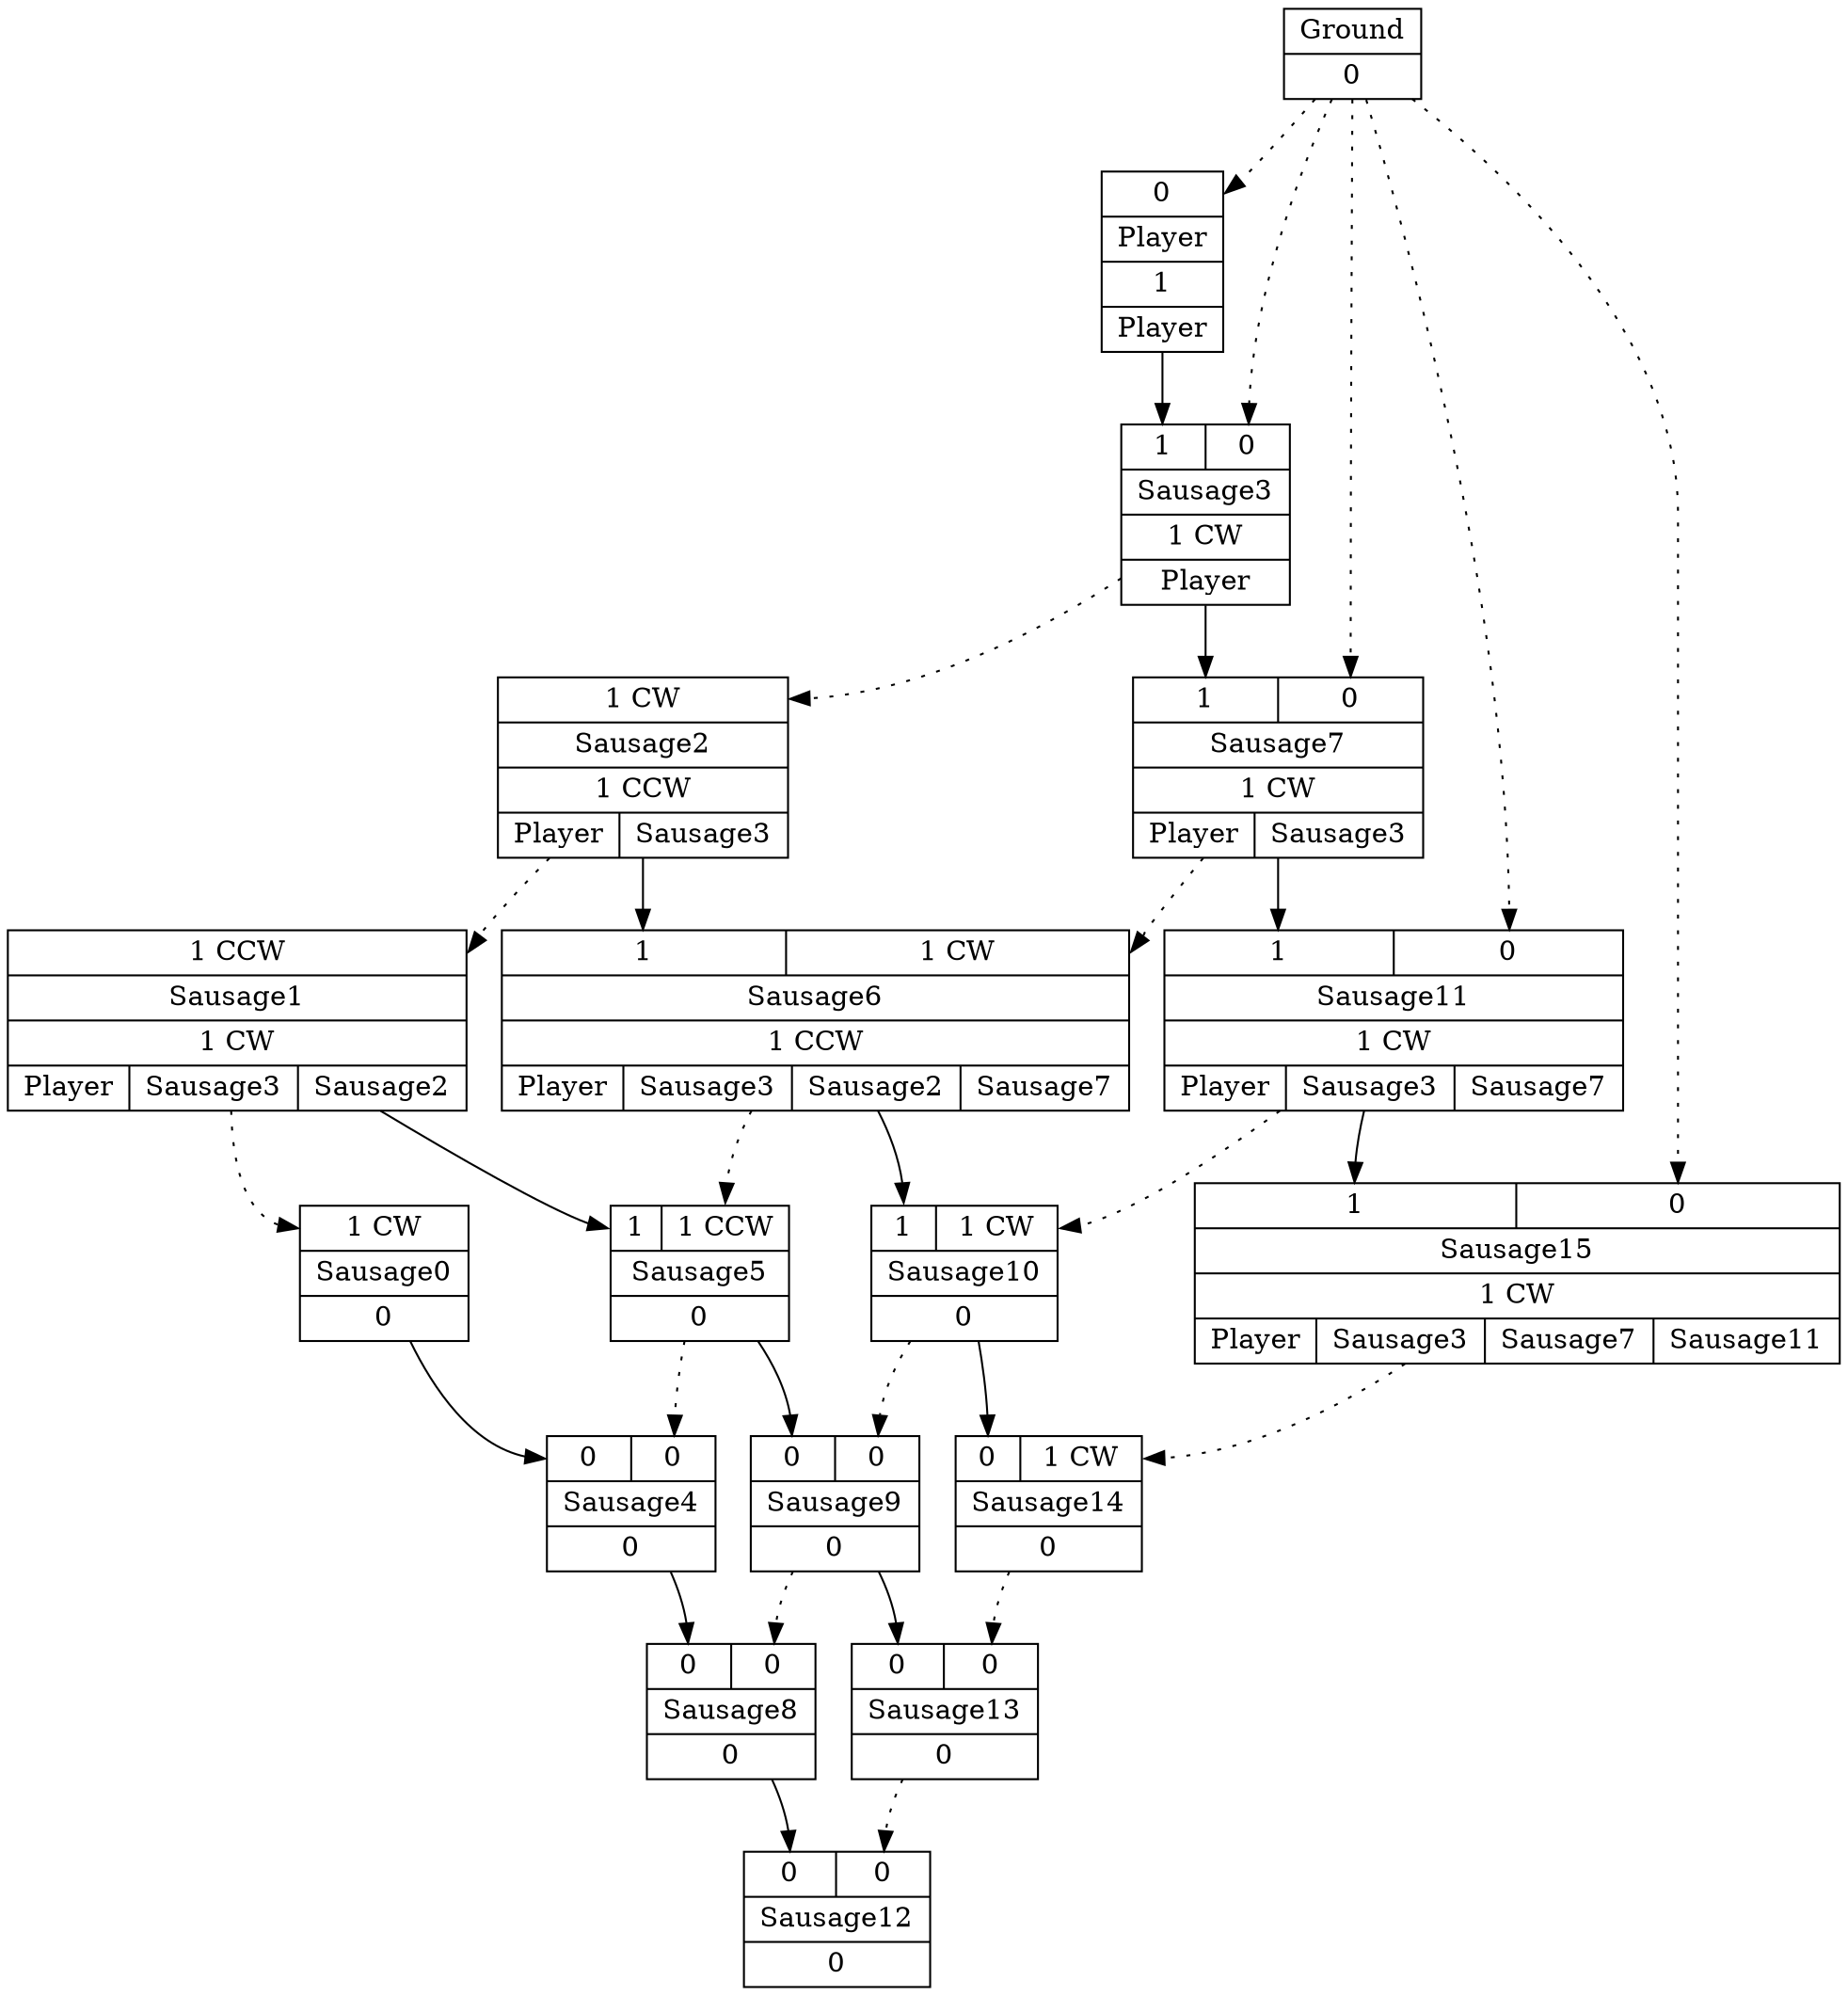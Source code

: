 digraph G {
node [shape=record];
Player[ label ="{{<GroundP>0}|{Player}|<PlayerOUT>1|{Player}}"];
Ground[ label ="{{Ground}|<GroundOUT>0}"];
Sausage3[ label ="{{<Player>1|<GroundP>0}|{Sausage3}|<Sausage3OUT>1 CW|{Player}}"];
Sausage2[ label ="{{<Sausage3P>1 CW}|{Sausage2}|<Sausage2OUT>1 CCW|{Player|Sausage3}}"];
Sausage7[ label ="{{<Sausage3>1|<GroundP>0}|{Sausage7}|<Sausage7OUT>1 CW|{Player|Sausage3}}"];
Sausage1[ label ="{{<Sausage2P>1 CCW}|{Sausage1}|<Sausage1OUT>1 CW|{Player|Sausage3|Sausage2}}"];
Sausage6[ label ="{{<Sausage2>1|<Sausage7P>1 CW}|{Sausage6}|<Sausage6OUT>1 CCW|{Player|Sausage3|Sausage2|Sausage7}}"];
Sausage11[ label ="{{<Sausage7>1|<GroundP>0}|{Sausage11}|<Sausage11OUT>1 CW|{Player|Sausage3|Sausage7}}"];
Sausage0[ label ="{{<Sausage1P>1 CW}|{Sausage0}|<Sausage0OUT>0}"];
Sausage5[ label ="{{<Sausage1>1|<Sausage6P>1 CCW}|{Sausage5}|<Sausage5OUT>0}"];
Sausage10[ label ="{{<Sausage6>1|<Sausage11P>1 CW}|{Sausage10}|<Sausage10OUT>0}"];
Sausage15[ label ="{{<Sausage11>1|<GroundP>0}|{Sausage15}|<Sausage15OUT>1 CW|{Player|Sausage3|Sausage7|Sausage11}}"];
Sausage4[ label ="{{<Sausage0>0|<Sausage5P>0}|{Sausage4}|<Sausage4OUT>0}"];
Sausage9[ label ="{{<Sausage5>0|<Sausage10P>0}|{Sausage9}|<Sausage9OUT>0}"];
Sausage14[ label ="{{<Sausage10>0|<Sausage15P>1 CW}|{Sausage14}|<Sausage14OUT>0}"];
Sausage8[ label ="{{<Sausage4>0|<Sausage9P>0}|{Sausage8}|<Sausage8OUT>0}"];
Sausage13[ label ="{{<Sausage9>0|<Sausage14P>0}|{Sausage13}|<Sausage13OUT>0}"];
Sausage12[ label ="{{<Sausage8>0|<Sausage13P>0}|{Sausage12}|<Sausage12OUT>0}"];
	"Ground" -> "Player":GroundP [style=dotted];
	"Player" -> "Sausage3":Player;
	"Ground" -> "Sausage3":GroundP [style=dotted];
	"Sausage3" -> "Sausage2":Sausage3P [style=dotted];
	"Sausage3" -> "Sausage7":Sausage3;
	"Sausage2" -> "Sausage1":Sausage2P [style=dotted];
	"Sausage2" -> "Sausage6":Sausage2;
	"Ground" -> "Sausage7":GroundP [style=dotted];
	"Sausage7" -> "Sausage6":Sausage7P [style=dotted];
	"Sausage7" -> "Sausage11":Sausage7;
	"Sausage1" -> "Sausage0":Sausage1P [style=dotted];
	"Sausage1" -> "Sausage5":Sausage1;
	"Sausage6" -> "Sausage5":Sausage6P [style=dotted];
	"Sausage6" -> "Sausage10":Sausage6;
	"Ground" -> "Sausage11":GroundP [style=dotted];
	"Sausage11" -> "Sausage10":Sausage11P [style=dotted];
	"Sausage11" -> "Sausage15":Sausage11;
	"Sausage0" -> "Sausage4":Sausage0;
	"Sausage5" -> "Sausage4":Sausage5P [style=dotted];
	"Sausage5" -> "Sausage9":Sausage5;
	"Sausage10" -> "Sausage9":Sausage10P [style=dotted];
	"Sausage10" -> "Sausage14":Sausage10;
	"Ground" -> "Sausage15":GroundP [style=dotted];
	"Sausage15" -> "Sausage14":Sausage15P [style=dotted];
	"Sausage4" -> "Sausage8":Sausage4;
	"Sausage9" -> "Sausage8":Sausage9P [style=dotted];
	"Sausage9" -> "Sausage13":Sausage9;
	"Sausage14" -> "Sausage13":Sausage14P [style=dotted];
	"Sausage8" -> "Sausage12":Sausage8;
	"Sausage13" -> "Sausage12":Sausage13P [style=dotted];
}